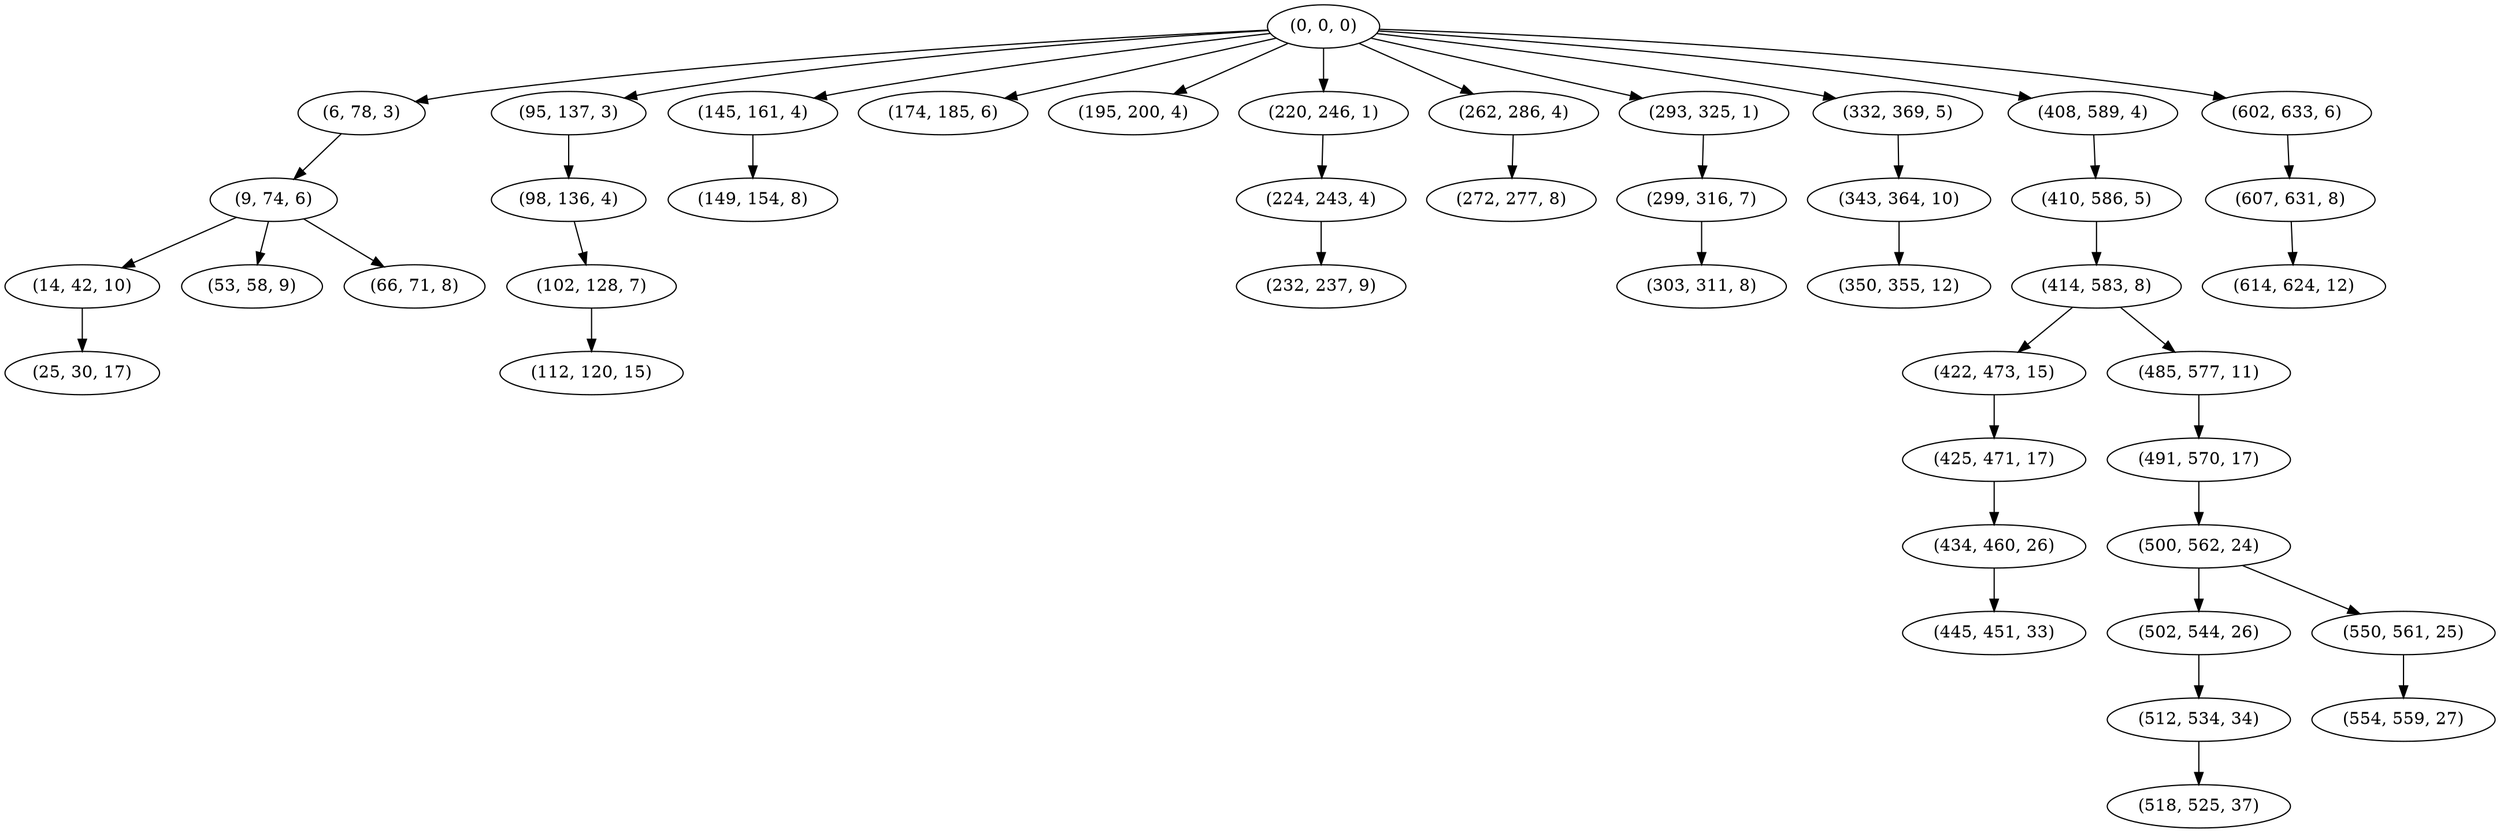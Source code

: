 digraph tree {
    "(0, 0, 0)";
    "(6, 78, 3)";
    "(9, 74, 6)";
    "(14, 42, 10)";
    "(25, 30, 17)";
    "(53, 58, 9)";
    "(66, 71, 8)";
    "(95, 137, 3)";
    "(98, 136, 4)";
    "(102, 128, 7)";
    "(112, 120, 15)";
    "(145, 161, 4)";
    "(149, 154, 8)";
    "(174, 185, 6)";
    "(195, 200, 4)";
    "(220, 246, 1)";
    "(224, 243, 4)";
    "(232, 237, 9)";
    "(262, 286, 4)";
    "(272, 277, 8)";
    "(293, 325, 1)";
    "(299, 316, 7)";
    "(303, 311, 8)";
    "(332, 369, 5)";
    "(343, 364, 10)";
    "(350, 355, 12)";
    "(408, 589, 4)";
    "(410, 586, 5)";
    "(414, 583, 8)";
    "(422, 473, 15)";
    "(425, 471, 17)";
    "(434, 460, 26)";
    "(445, 451, 33)";
    "(485, 577, 11)";
    "(491, 570, 17)";
    "(500, 562, 24)";
    "(502, 544, 26)";
    "(512, 534, 34)";
    "(518, 525, 37)";
    "(550, 561, 25)";
    "(554, 559, 27)";
    "(602, 633, 6)";
    "(607, 631, 8)";
    "(614, 624, 12)";
    "(0, 0, 0)" -> "(6, 78, 3)";
    "(0, 0, 0)" -> "(95, 137, 3)";
    "(0, 0, 0)" -> "(145, 161, 4)";
    "(0, 0, 0)" -> "(174, 185, 6)";
    "(0, 0, 0)" -> "(195, 200, 4)";
    "(0, 0, 0)" -> "(220, 246, 1)";
    "(0, 0, 0)" -> "(262, 286, 4)";
    "(0, 0, 0)" -> "(293, 325, 1)";
    "(0, 0, 0)" -> "(332, 369, 5)";
    "(0, 0, 0)" -> "(408, 589, 4)";
    "(0, 0, 0)" -> "(602, 633, 6)";
    "(6, 78, 3)" -> "(9, 74, 6)";
    "(9, 74, 6)" -> "(14, 42, 10)";
    "(9, 74, 6)" -> "(53, 58, 9)";
    "(9, 74, 6)" -> "(66, 71, 8)";
    "(14, 42, 10)" -> "(25, 30, 17)";
    "(95, 137, 3)" -> "(98, 136, 4)";
    "(98, 136, 4)" -> "(102, 128, 7)";
    "(102, 128, 7)" -> "(112, 120, 15)";
    "(145, 161, 4)" -> "(149, 154, 8)";
    "(220, 246, 1)" -> "(224, 243, 4)";
    "(224, 243, 4)" -> "(232, 237, 9)";
    "(262, 286, 4)" -> "(272, 277, 8)";
    "(293, 325, 1)" -> "(299, 316, 7)";
    "(299, 316, 7)" -> "(303, 311, 8)";
    "(332, 369, 5)" -> "(343, 364, 10)";
    "(343, 364, 10)" -> "(350, 355, 12)";
    "(408, 589, 4)" -> "(410, 586, 5)";
    "(410, 586, 5)" -> "(414, 583, 8)";
    "(414, 583, 8)" -> "(422, 473, 15)";
    "(414, 583, 8)" -> "(485, 577, 11)";
    "(422, 473, 15)" -> "(425, 471, 17)";
    "(425, 471, 17)" -> "(434, 460, 26)";
    "(434, 460, 26)" -> "(445, 451, 33)";
    "(485, 577, 11)" -> "(491, 570, 17)";
    "(491, 570, 17)" -> "(500, 562, 24)";
    "(500, 562, 24)" -> "(502, 544, 26)";
    "(500, 562, 24)" -> "(550, 561, 25)";
    "(502, 544, 26)" -> "(512, 534, 34)";
    "(512, 534, 34)" -> "(518, 525, 37)";
    "(550, 561, 25)" -> "(554, 559, 27)";
    "(602, 633, 6)" -> "(607, 631, 8)";
    "(607, 631, 8)" -> "(614, 624, 12)";
}
